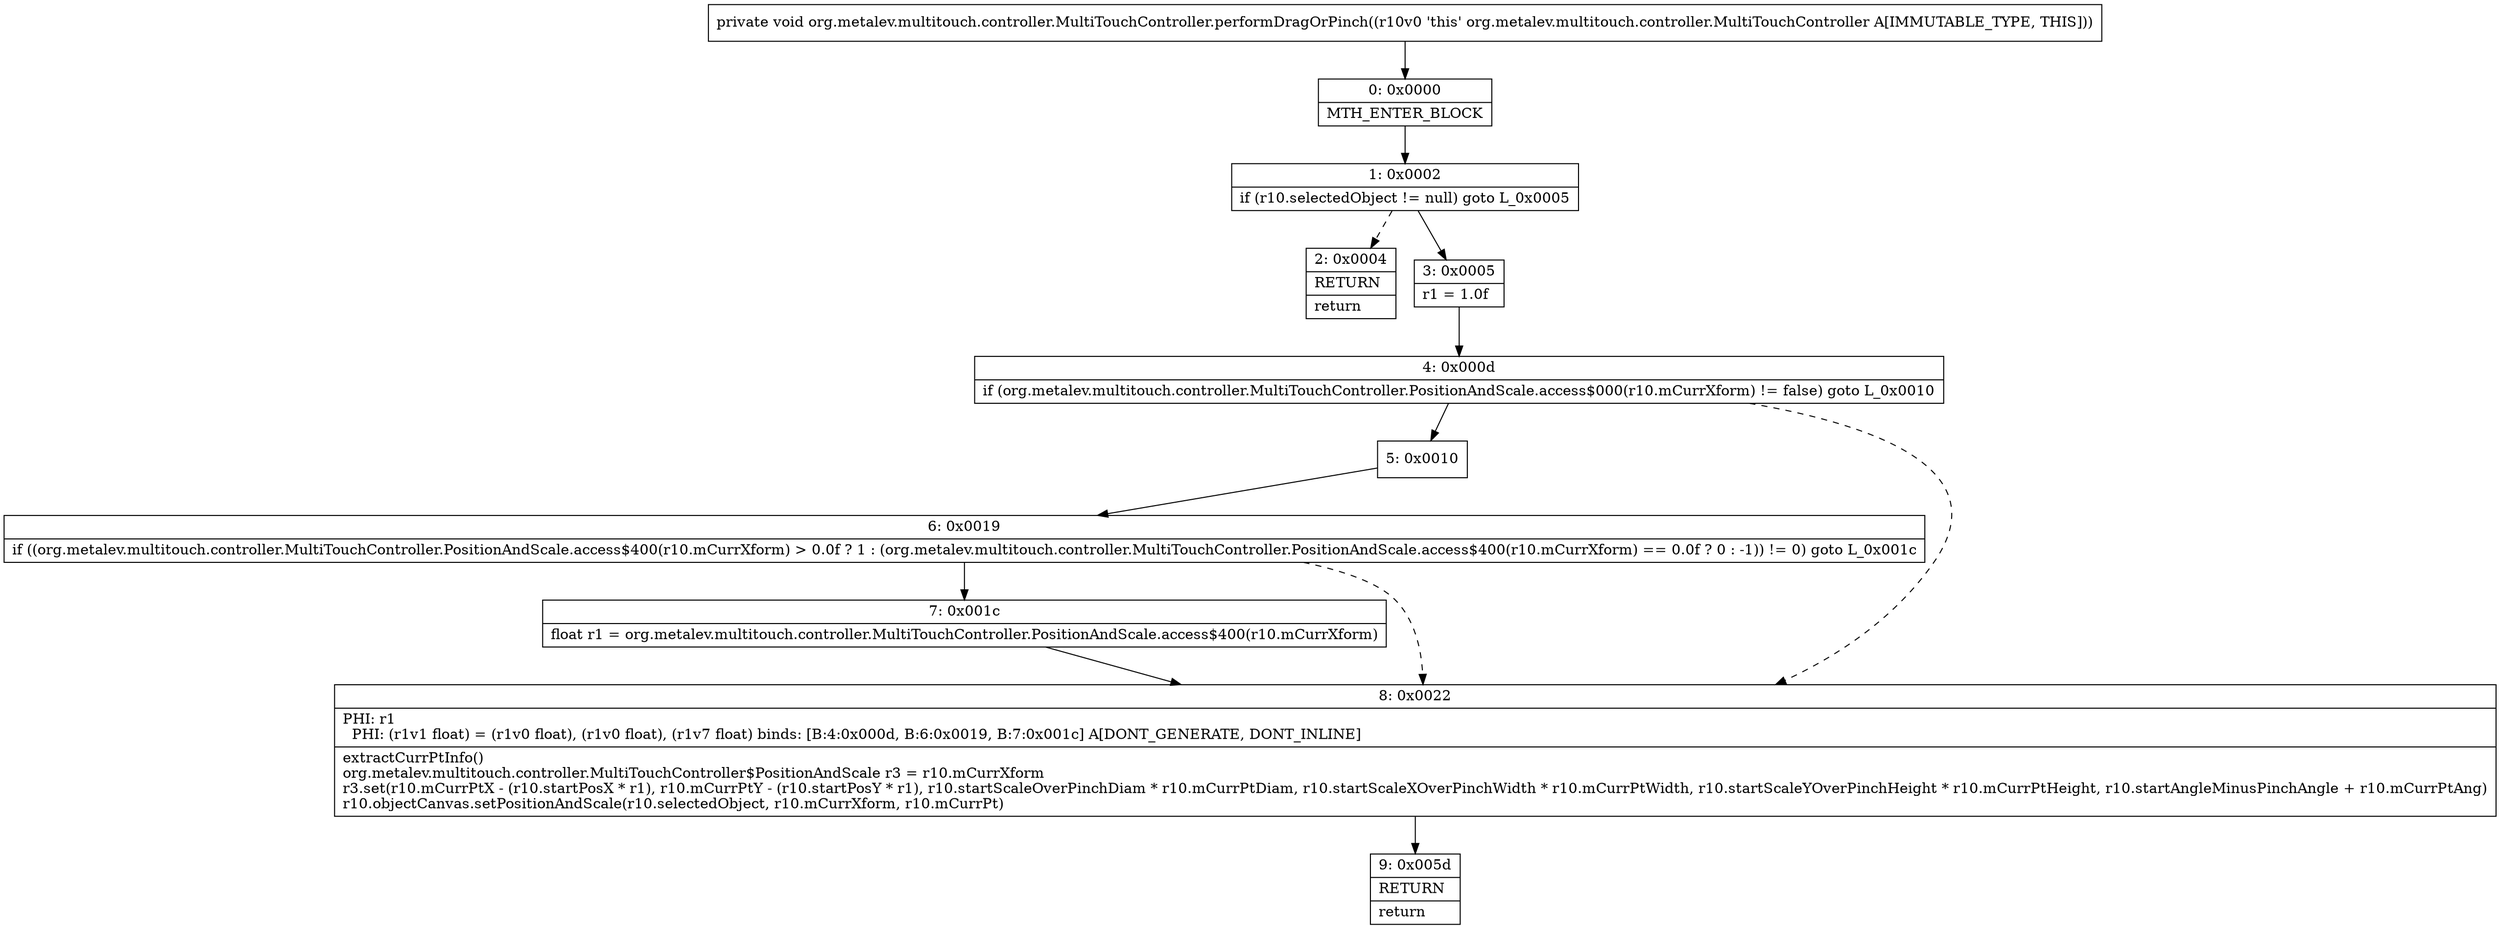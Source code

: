 digraph "CFG fororg.metalev.multitouch.controller.MultiTouchController.performDragOrPinch()V" {
Node_0 [shape=record,label="{0\:\ 0x0000|MTH_ENTER_BLOCK\l}"];
Node_1 [shape=record,label="{1\:\ 0x0002|if (r10.selectedObject != null) goto L_0x0005\l}"];
Node_2 [shape=record,label="{2\:\ 0x0004|RETURN\l|return\l}"];
Node_3 [shape=record,label="{3\:\ 0x0005|r1 = 1.0f\l}"];
Node_4 [shape=record,label="{4\:\ 0x000d|if (org.metalev.multitouch.controller.MultiTouchController.PositionAndScale.access$000(r10.mCurrXform) != false) goto L_0x0010\l}"];
Node_5 [shape=record,label="{5\:\ 0x0010}"];
Node_6 [shape=record,label="{6\:\ 0x0019|if ((org.metalev.multitouch.controller.MultiTouchController.PositionAndScale.access$400(r10.mCurrXform) \> 0.0f ? 1 : (org.metalev.multitouch.controller.MultiTouchController.PositionAndScale.access$400(r10.mCurrXform) == 0.0f ? 0 : \-1)) != 0) goto L_0x001c\l}"];
Node_7 [shape=record,label="{7\:\ 0x001c|float r1 = org.metalev.multitouch.controller.MultiTouchController.PositionAndScale.access$400(r10.mCurrXform)\l}"];
Node_8 [shape=record,label="{8\:\ 0x0022|PHI: r1 \l  PHI: (r1v1 float) = (r1v0 float), (r1v0 float), (r1v7 float) binds: [B:4:0x000d, B:6:0x0019, B:7:0x001c] A[DONT_GENERATE, DONT_INLINE]\l|extractCurrPtInfo()\lorg.metalev.multitouch.controller.MultiTouchController$PositionAndScale r3 = r10.mCurrXform\lr3.set(r10.mCurrPtX \- (r10.startPosX * r1), r10.mCurrPtY \- (r10.startPosY * r1), r10.startScaleOverPinchDiam * r10.mCurrPtDiam, r10.startScaleXOverPinchWidth * r10.mCurrPtWidth, r10.startScaleYOverPinchHeight * r10.mCurrPtHeight, r10.startAngleMinusPinchAngle + r10.mCurrPtAng)\lr10.objectCanvas.setPositionAndScale(r10.selectedObject, r10.mCurrXform, r10.mCurrPt)\l}"];
Node_9 [shape=record,label="{9\:\ 0x005d|RETURN\l|return\l}"];
MethodNode[shape=record,label="{private void org.metalev.multitouch.controller.MultiTouchController.performDragOrPinch((r10v0 'this' org.metalev.multitouch.controller.MultiTouchController A[IMMUTABLE_TYPE, THIS])) }"];
MethodNode -> Node_0;
Node_0 -> Node_1;
Node_1 -> Node_2[style=dashed];
Node_1 -> Node_3;
Node_3 -> Node_4;
Node_4 -> Node_5;
Node_4 -> Node_8[style=dashed];
Node_5 -> Node_6;
Node_6 -> Node_7;
Node_6 -> Node_8[style=dashed];
Node_7 -> Node_8;
Node_8 -> Node_9;
}

